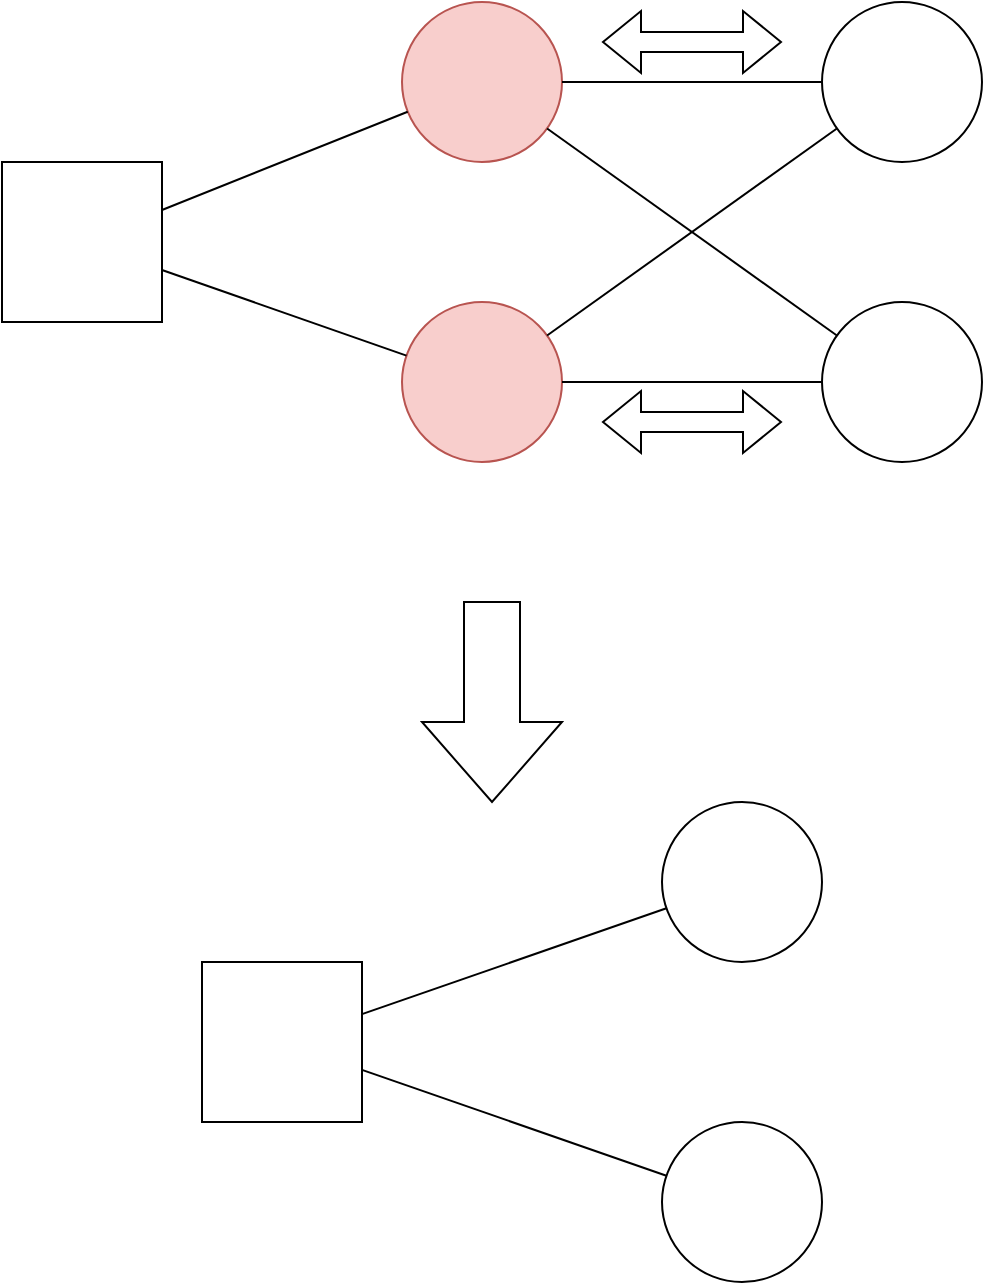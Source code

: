 <mxfile version="22.1.21" type="device">
  <diagram name="Page-1" id="LA-4UwxGit6Bq-E7r5q4">
    <mxGraphModel dx="1306" dy="847" grid="1" gridSize="10" guides="1" tooltips="1" connect="1" arrows="1" fold="1" page="1" pageScale="1" pageWidth="850" pageHeight="1100" math="0" shadow="0">
      <root>
        <mxCell id="0" />
        <mxCell id="1" parent="0" />
        <mxCell id="fA359OJTS9p5ZClA1rUT-1" value="" style="whiteSpace=wrap;html=1;aspect=fixed;" vertex="1" parent="1">
          <mxGeometry x="180" y="130" width="80" height="80" as="geometry" />
        </mxCell>
        <mxCell id="fA359OJTS9p5ZClA1rUT-2" value="" style="ellipse;whiteSpace=wrap;html=1;aspect=fixed;fillColor=#f8cecc;strokeColor=#b85450;" vertex="1" parent="1">
          <mxGeometry x="380" y="50" width="80" height="80" as="geometry" />
        </mxCell>
        <mxCell id="fA359OJTS9p5ZClA1rUT-3" value="" style="ellipse;whiteSpace=wrap;html=1;aspect=fixed;fillColor=#f8cecc;strokeColor=#b85450;" vertex="1" parent="1">
          <mxGeometry x="380" y="200" width="80" height="80" as="geometry" />
        </mxCell>
        <mxCell id="fA359OJTS9p5ZClA1rUT-4" value="" style="ellipse;whiteSpace=wrap;html=1;aspect=fixed;" vertex="1" parent="1">
          <mxGeometry x="590" y="50" width="80" height="80" as="geometry" />
        </mxCell>
        <mxCell id="fA359OJTS9p5ZClA1rUT-5" value="" style="ellipse;whiteSpace=wrap;html=1;aspect=fixed;" vertex="1" parent="1">
          <mxGeometry x="590" y="200" width="80" height="80" as="geometry" />
        </mxCell>
        <mxCell id="fA359OJTS9p5ZClA1rUT-6" value="" style="endArrow=none;html=1;rounded=0;" edge="1" parent="1" source="fA359OJTS9p5ZClA1rUT-1" target="fA359OJTS9p5ZClA1rUT-2">
          <mxGeometry width="50" height="50" relative="1" as="geometry">
            <mxPoint x="410" y="460" as="sourcePoint" />
            <mxPoint x="460" y="410" as="targetPoint" />
          </mxGeometry>
        </mxCell>
        <mxCell id="fA359OJTS9p5ZClA1rUT-7" value="" style="endArrow=none;html=1;rounded=0;" edge="1" parent="1" source="fA359OJTS9p5ZClA1rUT-1" target="fA359OJTS9p5ZClA1rUT-3">
          <mxGeometry width="50" height="50" relative="1" as="geometry">
            <mxPoint x="270" y="164" as="sourcePoint" />
            <mxPoint x="393" y="115" as="targetPoint" />
          </mxGeometry>
        </mxCell>
        <mxCell id="fA359OJTS9p5ZClA1rUT-8" value="" style="endArrow=none;html=1;rounded=0;" edge="1" parent="1" source="fA359OJTS9p5ZClA1rUT-2" target="fA359OJTS9p5ZClA1rUT-4">
          <mxGeometry width="50" height="50" relative="1" as="geometry">
            <mxPoint x="270" y="194" as="sourcePoint" />
            <mxPoint x="392" y="237" as="targetPoint" />
          </mxGeometry>
        </mxCell>
        <mxCell id="fA359OJTS9p5ZClA1rUT-9" value="" style="endArrow=none;html=1;rounded=0;" edge="1" parent="1" source="fA359OJTS9p5ZClA1rUT-2" target="fA359OJTS9p5ZClA1rUT-5">
          <mxGeometry width="50" height="50" relative="1" as="geometry">
            <mxPoint x="470" y="100" as="sourcePoint" />
            <mxPoint x="600" y="100" as="targetPoint" />
          </mxGeometry>
        </mxCell>
        <mxCell id="fA359OJTS9p5ZClA1rUT-10" value="" style="endArrow=none;html=1;rounded=0;" edge="1" parent="1" source="fA359OJTS9p5ZClA1rUT-3" target="fA359OJTS9p5ZClA1rUT-4">
          <mxGeometry width="50" height="50" relative="1" as="geometry">
            <mxPoint x="463" y="123" as="sourcePoint" />
            <mxPoint x="607" y="227" as="targetPoint" />
          </mxGeometry>
        </mxCell>
        <mxCell id="fA359OJTS9p5ZClA1rUT-11" value="" style="endArrow=none;html=1;rounded=0;" edge="1" parent="1" source="fA359OJTS9p5ZClA1rUT-3" target="fA359OJTS9p5ZClA1rUT-5">
          <mxGeometry width="50" height="50" relative="1" as="geometry">
            <mxPoint x="463" y="227" as="sourcePoint" />
            <mxPoint x="607" y="123" as="targetPoint" />
          </mxGeometry>
        </mxCell>
        <mxCell id="fA359OJTS9p5ZClA1rUT-12" value="" style="html=1;shadow=0;dashed=0;align=center;verticalAlign=middle;shape=mxgraph.arrows2.arrow;dy=0.6;dx=40;direction=south;notch=0;" vertex="1" parent="1">
          <mxGeometry x="390" y="350" width="70" height="100" as="geometry" />
        </mxCell>
        <mxCell id="fA359OJTS9p5ZClA1rUT-13" value="" style="shape=flexArrow;endArrow=classic;startArrow=classic;html=1;rounded=0;" edge="1" parent="1">
          <mxGeometry width="100" height="100" relative="1" as="geometry">
            <mxPoint x="480" y="70" as="sourcePoint" />
            <mxPoint x="570" y="70" as="targetPoint" />
          </mxGeometry>
        </mxCell>
        <mxCell id="fA359OJTS9p5ZClA1rUT-14" value="" style="shape=flexArrow;endArrow=classic;startArrow=classic;html=1;rounded=0;" edge="1" parent="1">
          <mxGeometry width="100" height="100" relative="1" as="geometry">
            <mxPoint x="480" y="260" as="sourcePoint" />
            <mxPoint x="570" y="260" as="targetPoint" />
          </mxGeometry>
        </mxCell>
        <mxCell id="fA359OJTS9p5ZClA1rUT-15" value="" style="whiteSpace=wrap;html=1;aspect=fixed;" vertex="1" parent="1">
          <mxGeometry x="280" y="530" width="80" height="80" as="geometry" />
        </mxCell>
        <mxCell id="fA359OJTS9p5ZClA1rUT-16" value="" style="ellipse;whiteSpace=wrap;html=1;aspect=fixed;" vertex="1" parent="1">
          <mxGeometry x="510" y="450" width="80" height="80" as="geometry" />
        </mxCell>
        <mxCell id="fA359OJTS9p5ZClA1rUT-17" value="" style="ellipse;whiteSpace=wrap;html=1;aspect=fixed;" vertex="1" parent="1">
          <mxGeometry x="510" y="610" width="80" height="80" as="geometry" />
        </mxCell>
        <mxCell id="fA359OJTS9p5ZClA1rUT-18" value="" style="endArrow=none;html=1;rounded=0;" edge="1" parent="1" source="fA359OJTS9p5ZClA1rUT-15" target="fA359OJTS9p5ZClA1rUT-16">
          <mxGeometry width="50" height="50" relative="1" as="geometry">
            <mxPoint x="400" y="520" as="sourcePoint" />
            <mxPoint x="450" y="470" as="targetPoint" />
          </mxGeometry>
        </mxCell>
        <mxCell id="fA359OJTS9p5ZClA1rUT-19" value="" style="endArrow=none;html=1;rounded=0;" edge="1" parent="1" source="fA359OJTS9p5ZClA1rUT-15" target="fA359OJTS9p5ZClA1rUT-17">
          <mxGeometry width="50" height="50" relative="1" as="geometry">
            <mxPoint x="370" y="566" as="sourcePoint" />
            <mxPoint x="522" y="513" as="targetPoint" />
          </mxGeometry>
        </mxCell>
      </root>
    </mxGraphModel>
  </diagram>
</mxfile>
